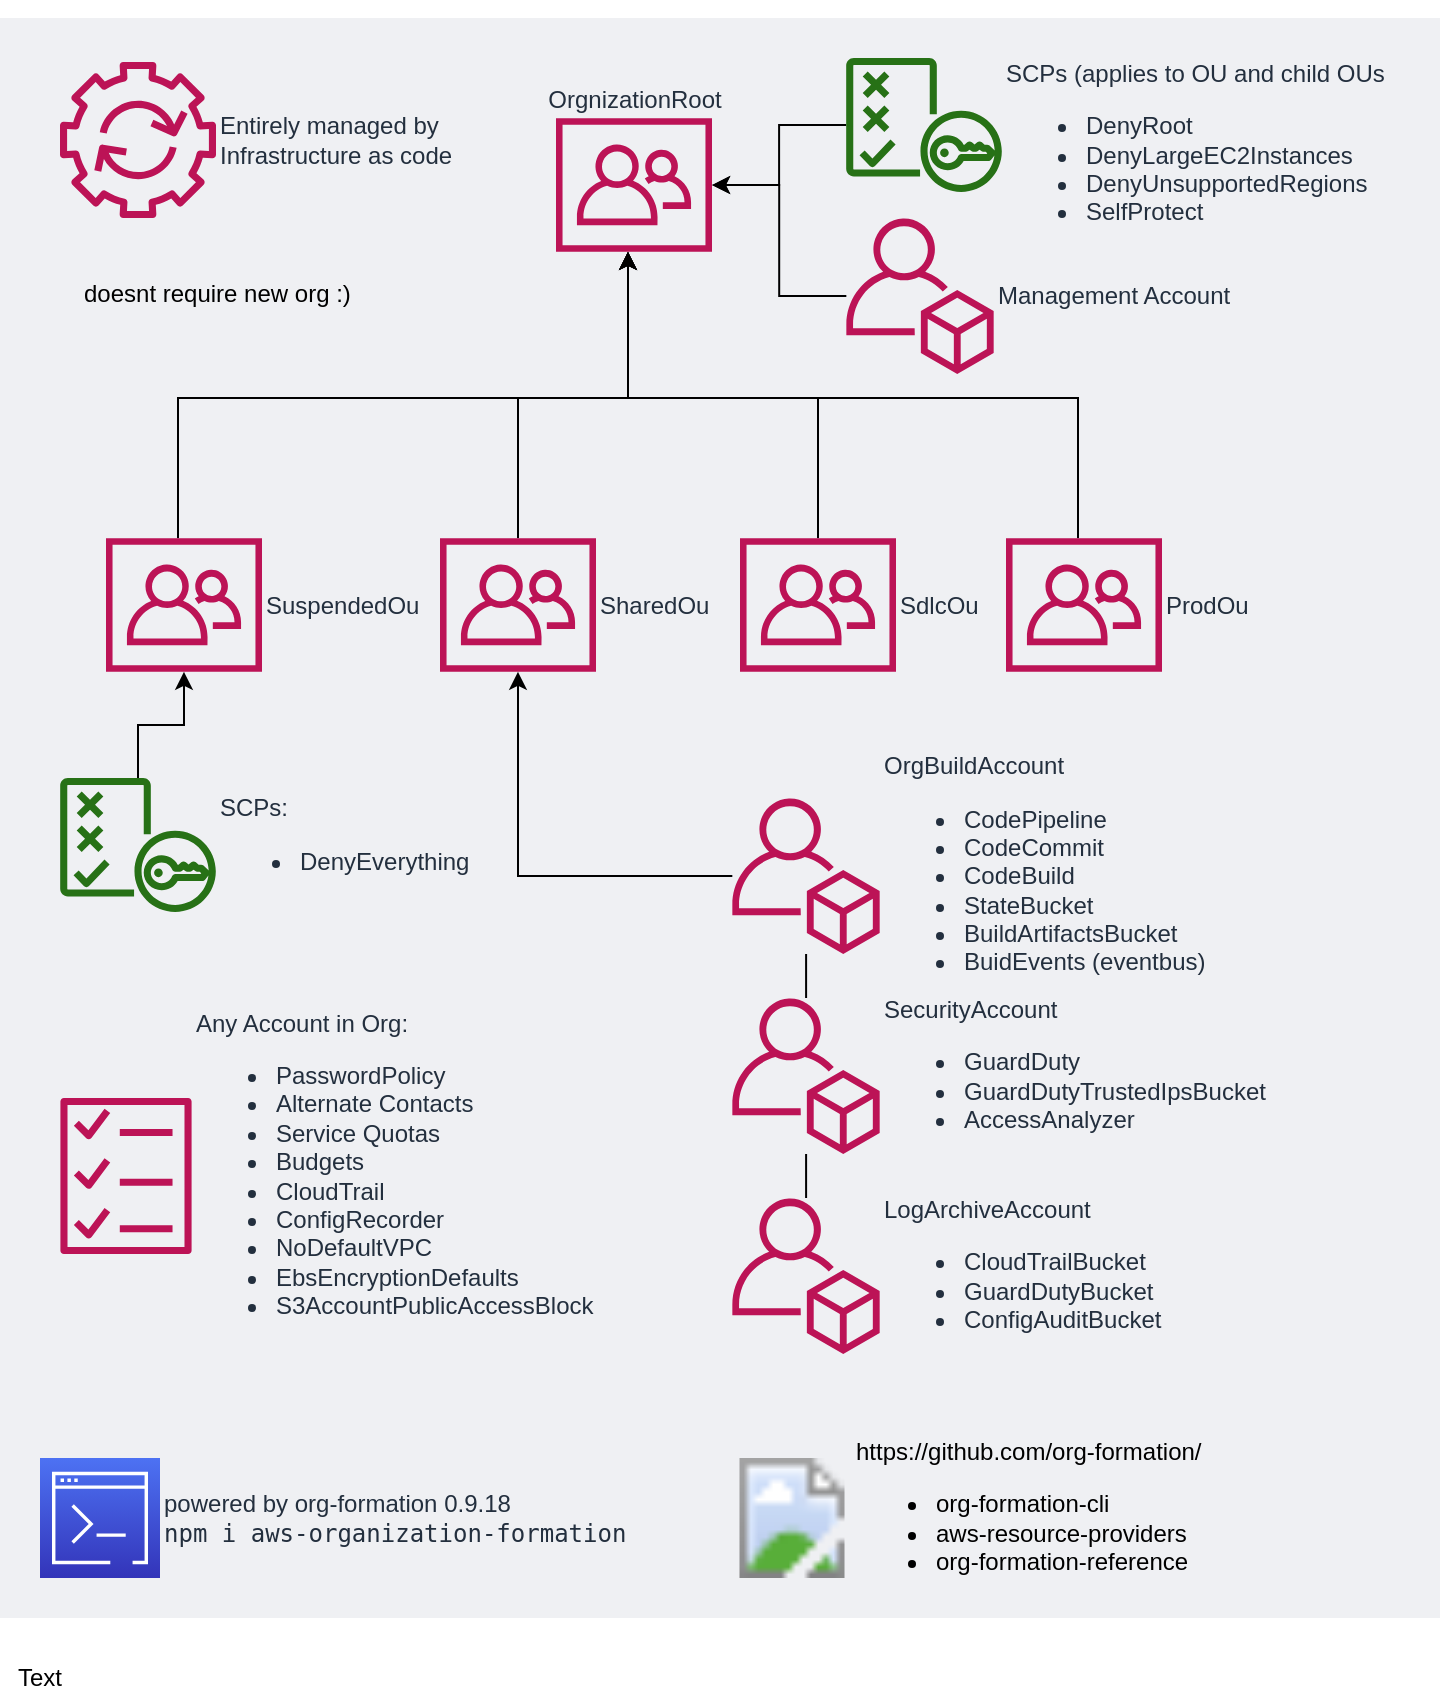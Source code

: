 <mxfile version="12.4.2" type="device" pages="1"><diagram id="go0BJurrN4k5BXgnJoQ6" name="Page-1"><mxGraphModel dx="1106" dy="770" grid="1" gridSize="10" guides="1" tooltips="1" connect="1" arrows="1" fold="1" page="1" pageScale="1" pageWidth="827" pageHeight="1169" math="0" shadow="0"><root><mxCell id="0"/><mxCell id="1" parent="0"/><mxCell id="etCmGPvI7CmzT2WAhlql-39" value="" style="fillColor=#EFF0F3;strokeColor=none;dashed=0;verticalAlign=top;fontStyle=0;fontColor=#232F3D;labelBackgroundColor=#ffffff;" parent="1" vertex="1"><mxGeometry x="60" y="40" width="720" height="800" as="geometry"/></mxCell><mxCell id="etCmGPvI7CmzT2WAhlql-10" style="edgeStyle=orthogonalEdgeStyle;rounded=0;orthogonalLoop=1;jettySize=auto;html=1;" parent="1" source="etCmGPvI7CmzT2WAhlql-1" target="etCmGPvI7CmzT2WAhlql-15" edge="1"><mxGeometry relative="1" as="geometry"><mxPoint x="374" y="168" as="targetPoint"/><Array as="points"><mxPoint x="319" y="230"/><mxPoint x="374" y="230"/></Array></mxGeometry></mxCell><mxCell id="etCmGPvI7CmzT2WAhlql-1" value="&lt;span class=&quot;pl-ent&quot;&gt;SharedOu&lt;/span&gt;" style="outlineConnect=0;fontColor=#232F3E;gradientColor=none;fillColor=#BC1356;strokeColor=none;dashed=0;verticalLabelPosition=middle;verticalAlign=middle;align=left;html=1;fontSize=12;fontStyle=0;aspect=fixed;pointerEvents=1;shape=mxgraph.aws4.organizations_organizational_unit;labelPosition=right;" parent="1" vertex="1"><mxGeometry x="280" y="300" width="78" height="67" as="geometry"/></mxCell><mxCell id="etCmGPvI7CmzT2WAhlql-12" style="edgeStyle=orthogonalEdgeStyle;rounded=0;orthogonalLoop=1;jettySize=auto;html=1;" parent="1" source="etCmGPvI7CmzT2WAhlql-2" target="etCmGPvI7CmzT2WAhlql-15" edge="1"><mxGeometry relative="1" as="geometry"><mxPoint x="374" y="160" as="targetPoint"/><Array as="points"><mxPoint x="469" y="230"/><mxPoint x="374" y="230"/></Array></mxGeometry></mxCell><mxCell id="etCmGPvI7CmzT2WAhlql-2" value="&lt;span class=&quot;pl-ent&quot;&gt;SdlcOu&lt;/span&gt;" style="outlineConnect=0;fontColor=#232F3E;gradientColor=none;fillColor=#BC1356;strokeColor=none;dashed=0;verticalLabelPosition=middle;verticalAlign=middle;align=left;html=1;fontSize=12;fontStyle=0;aspect=fixed;pointerEvents=1;shape=mxgraph.aws4.organizations_organizational_unit;labelPosition=right;" parent="1" vertex="1"><mxGeometry x="430" y="300" width="78" height="67" as="geometry"/></mxCell><mxCell id="etCmGPvI7CmzT2WAhlql-13" style="edgeStyle=orthogonalEdgeStyle;rounded=0;orthogonalLoop=1;jettySize=auto;html=1;" parent="1" source="etCmGPvI7CmzT2WAhlql-3" target="etCmGPvI7CmzT2WAhlql-15" edge="1"><mxGeometry relative="1" as="geometry"><mxPoint x="374" y="168" as="targetPoint"/><Array as="points"><mxPoint x="599" y="230"/><mxPoint x="374" y="230"/></Array></mxGeometry></mxCell><mxCell id="etCmGPvI7CmzT2WAhlql-3" value="&lt;span class=&quot;pl-ent&quot;&gt;ProdOu&lt;/span&gt;" style="outlineConnect=0;fontColor=#232F3E;gradientColor=none;fillColor=#BC1356;strokeColor=none;dashed=0;verticalLabelPosition=middle;verticalAlign=middle;align=left;html=1;fontSize=12;fontStyle=0;aspect=fixed;pointerEvents=1;shape=mxgraph.aws4.organizations_organizational_unit;labelPosition=right;" parent="1" vertex="1"><mxGeometry x="563" y="300" width="78" height="67" as="geometry"/></mxCell><mxCell id="etCmGPvI7CmzT2WAhlql-9" style="edgeStyle=orthogonalEdgeStyle;rounded=0;orthogonalLoop=1;jettySize=auto;html=1;" parent="1" source="etCmGPvI7CmzT2WAhlql-7" target="etCmGPvI7CmzT2WAhlql-15" edge="1"><mxGeometry relative="1" as="geometry"><mxPoint x="374" y="168" as="targetPoint"/><Array as="points"><mxPoint x="149" y="230"/><mxPoint x="374" y="230"/></Array></mxGeometry></mxCell><mxCell id="etCmGPvI7CmzT2WAhlql-7" value="&lt;span class=&quot;pl-ent&quot;&gt;SuspendedOu&lt;br&gt;&lt;/span&gt;" style="outlineConnect=0;fontColor=#232F3E;gradientColor=none;fillColor=#BC1356;strokeColor=none;dashed=0;verticalLabelPosition=middle;verticalAlign=middle;align=left;html=1;fontSize=12;fontStyle=0;aspect=fixed;pointerEvents=1;shape=mxgraph.aws4.organizations_organizational_unit;labelPosition=right;" parent="1" vertex="1"><mxGeometry x="113" y="300" width="78" height="67" as="geometry"/></mxCell><mxCell id="etCmGPvI7CmzT2WAhlql-18" style="edgeStyle=orthogonalEdgeStyle;rounded=0;orthogonalLoop=1;jettySize=auto;html=1;" parent="1" source="etCmGPvI7CmzT2WAhlql-8" target="etCmGPvI7CmzT2WAhlql-15" edge="1"><mxGeometry relative="1" as="geometry"/></mxCell><mxCell id="etCmGPvI7CmzT2WAhlql-8" value="&lt;br&gt;&lt;br&gt;SCPs (applies to OU and child OUs&lt;br&gt;&lt;ul&gt;&lt;li&gt;DenyRoot&lt;/li&gt;&lt;li&gt;DenyLargeEC2Instances&lt;/li&gt;&lt;li&gt;DenyUnsupportedRegions&lt;/li&gt;&lt;li&gt;SelfProtect&lt;/li&gt;&lt;/ul&gt;" style="outlineConnect=0;fontColor=#232F3E;gradientColor=none;fillColor=#277116;strokeColor=none;dashed=0;verticalLabelPosition=middle;verticalAlign=middle;align=left;html=1;fontSize=12;fontStyle=0;aspect=fixed;pointerEvents=1;shape=mxgraph.aws4.policy;labelPosition=right;" parent="1" vertex="1"><mxGeometry x="483" y="60" width="78" height="67" as="geometry"/></mxCell><mxCell id="etCmGPvI7CmzT2WAhlql-24" style="edgeStyle=orthogonalEdgeStyle;rounded=0;orthogonalLoop=1;jettySize=auto;html=1;" parent="1" source="etCmGPvI7CmzT2WAhlql-14" target="etCmGPvI7CmzT2WAhlql-1" edge="1"><mxGeometry relative="1" as="geometry"><Array as="points"><mxPoint x="319" y="469"/></Array></mxGeometry></mxCell><mxCell id="etCmGPvI7CmzT2WAhlql-14" value="&lt;span class=&quot;pl-ent&quot;&gt;OrgBuildAccount&amp;nbsp;&lt;br&gt;&lt;ul&gt;&lt;li&gt;&lt;span class=&quot;pl-ent&quot;&gt;CodePipeline&lt;br&gt;&lt;/span&gt;&lt;/li&gt;&lt;li&gt;&lt;span class=&quot;pl-ent&quot;&gt;CodeCommit&lt;br&gt;&lt;/span&gt;&lt;/li&gt;&lt;li&gt;&lt;span class=&quot;pl-ent&quot;&gt;CodeBuild&lt;br&gt;&lt;/span&gt;&lt;/li&gt;&lt;li&gt;&lt;span class=&quot;pl-ent&quot;&gt;StateBucket&lt;/span&gt;&lt;br&gt;&lt;/li&gt;&lt;li&gt;&lt;span class=&quot;pl-ent&quot;&gt;BuildArtifactsBucket&lt;/span&gt;&lt;br&gt;&lt;/li&gt;&lt;li&gt;&lt;span class=&quot;pl-ent&quot;&gt;BuidEvents (eventbus)&lt;/span&gt;&lt;/li&gt;&lt;/ul&gt;&lt;/span&gt;" style="outlineConnect=0;fontColor=#232F3E;gradientColor=none;fillColor=#BC1356;strokeColor=none;dashed=0;verticalLabelPosition=middle;verticalAlign=middle;align=left;html=1;fontSize=12;fontStyle=0;aspect=fixed;pointerEvents=1;shape=mxgraph.aws4.organizations_account;labelPosition=right;" parent="1" vertex="1"><mxGeometry x="426" y="430" width="74" height="78" as="geometry"/></mxCell><mxCell id="etCmGPvI7CmzT2WAhlql-15" value="&lt;span class=&quot;pl-ent&quot;&gt;OrgnizationRoot&lt;br&gt;&lt;/span&gt;" style="outlineConnect=0;fontColor=#232F3E;gradientColor=none;fillColor=#BC1356;strokeColor=none;dashed=0;verticalLabelPosition=top;verticalAlign=bottom;align=center;html=1;fontSize=12;fontStyle=0;aspect=fixed;pointerEvents=1;shape=mxgraph.aws4.organizations_organizational_unit;labelPosition=center;" parent="1" vertex="1"><mxGeometry x="338" y="90" width="78" height="67" as="geometry"/></mxCell><mxCell id="etCmGPvI7CmzT2WAhlql-17" style="edgeStyle=orthogonalEdgeStyle;rounded=0;orthogonalLoop=1;jettySize=auto;html=1;" parent="1" source="etCmGPvI7CmzT2WAhlql-16" target="etCmGPvI7CmzT2WAhlql-15" edge="1"><mxGeometry relative="1" as="geometry"/></mxCell><mxCell id="etCmGPvI7CmzT2WAhlql-16" value="Management Account" style="outlineConnect=0;fontColor=#232F3E;gradientColor=none;fillColor=#BC1356;strokeColor=none;dashed=0;verticalLabelPosition=middle;verticalAlign=middle;align=left;html=1;fontSize=12;fontStyle=0;aspect=fixed;pointerEvents=1;shape=mxgraph.aws4.organizations_account;labelPosition=right;" parent="1" vertex="1"><mxGeometry x="483" y="140" width="74" height="78" as="geometry"/></mxCell><mxCell id="etCmGPvI7CmzT2WAhlql-26" style="edgeStyle=orthogonalEdgeStyle;rounded=0;orthogonalLoop=1;jettySize=auto;html=1;endArrow=none;endFill=0;" parent="1" source="etCmGPvI7CmzT2WAhlql-22" target="etCmGPvI7CmzT2WAhlql-14" edge="1"><mxGeometry relative="1" as="geometry"/></mxCell><mxCell id="etCmGPvI7CmzT2WAhlql-22" value="SecurityAccount&lt;br&gt;&lt;ul&gt;&lt;li&gt;&lt;span class=&quot;pl-ent&quot;&gt;GuardDuty&lt;/span&gt;&lt;/li&gt;&lt;li&gt;&lt;span class=&quot;pl-ent&quot;&gt;GuardDutyTrustedIpsBucket&lt;br&gt;&lt;/span&gt;&lt;/li&gt;&lt;li&gt;&lt;span class=&quot;pl-ent&quot;&gt;AccessAnalyzer&lt;br&gt;&lt;/span&gt;&lt;/li&gt;&lt;/ul&gt;" style="outlineConnect=0;fontColor=#232F3E;gradientColor=none;fillColor=#BC1356;strokeColor=none;dashed=0;verticalLabelPosition=middle;verticalAlign=middle;align=left;html=1;fontSize=12;fontStyle=0;aspect=fixed;pointerEvents=1;shape=mxgraph.aws4.organizations_account;labelPosition=right;" parent="1" vertex="1"><mxGeometry x="426" y="530" width="74" height="78" as="geometry"/></mxCell><mxCell id="etCmGPvI7CmzT2WAhlql-27" style="edgeStyle=orthogonalEdgeStyle;rounded=0;orthogonalLoop=1;jettySize=auto;html=1;endArrow=none;endFill=0;" parent="1" source="etCmGPvI7CmzT2WAhlql-23" target="etCmGPvI7CmzT2WAhlql-22" edge="1"><mxGeometry relative="1" as="geometry"/></mxCell><mxCell id="etCmGPvI7CmzT2WAhlql-23" value="LogArchiveAccount&lt;br&gt;&lt;ul&gt;&lt;li&gt;&lt;span class=&quot;pl-ent&quot;&gt;CloudTrailBucket&lt;/span&gt;&lt;br&gt;&lt;/li&gt;&lt;li&gt;&lt;span class=&quot;pl-ent&quot;&gt;GuardDutyBucket&lt;br&gt;&lt;/span&gt;&lt;/li&gt;&lt;li&gt;&lt;span class=&quot;pl-ent&quot;&gt;ConfigAuditBucket&lt;br&gt;&lt;/span&gt;&lt;/li&gt;&lt;/ul&gt;" style="outlineConnect=0;fontColor=#232F3E;gradientColor=none;fillColor=#BC1356;strokeColor=none;dashed=0;verticalLabelPosition=middle;verticalAlign=middle;align=left;html=1;fontSize=12;fontStyle=0;aspect=fixed;pointerEvents=1;shape=mxgraph.aws4.organizations_account;labelPosition=right;" parent="1" vertex="1"><mxGeometry x="426" y="630" width="74" height="78" as="geometry"/></mxCell><mxCell id="etCmGPvI7CmzT2WAhlql-29" style="edgeStyle=orthogonalEdgeStyle;rounded=0;orthogonalLoop=1;jettySize=auto;html=1;endArrow=classic;endFill=1;" parent="1" source="etCmGPvI7CmzT2WAhlql-30" target="etCmGPvI7CmzT2WAhlql-7" edge="1"><mxGeometry relative="1" as="geometry"><mxPoint x="152" y="420" as="sourcePoint"/><Array as="points"/></mxGeometry></mxCell><mxCell id="etCmGPvI7CmzT2WAhlql-30" value="SCPs:&lt;br&gt;&lt;ul&gt;&lt;li&gt;DenyEverything&lt;/li&gt;&lt;/ul&gt;" style="outlineConnect=0;fontColor=#232F3E;gradientColor=none;fillColor=#277116;strokeColor=none;dashed=0;verticalLabelPosition=middle;verticalAlign=middle;align=left;html=1;fontSize=12;fontStyle=0;aspect=fixed;pointerEvents=1;shape=mxgraph.aws4.policy;labelPosition=right;" parent="1" vertex="1"><mxGeometry x="90" y="420" width="78" height="67" as="geometry"/></mxCell><mxCell id="etCmGPvI7CmzT2WAhlql-37" value="Any Account in Org:&lt;br&gt;&lt;ul&gt;&lt;li&gt;PasswordPolicy&lt;/li&gt;&lt;li&gt;Alternate Contacts&lt;br&gt;&lt;/li&gt;&lt;li&gt;Service Quotas&lt;/li&gt;&lt;li&gt;Budgets&lt;br&gt;&lt;/li&gt;&lt;li&gt;CloudTrail&lt;/li&gt;&lt;li&gt;ConfigRecorder&lt;/li&gt;&lt;li&gt;NoDefaultVPC&lt;/li&gt;&lt;li&gt;EbsEncryptionDefaults&lt;/li&gt;&lt;li&gt;S3AccountPublicAccessBlock&lt;/li&gt;&lt;/ul&gt;" style="outlineConnect=0;fontColor=#232F3E;gradientColor=none;fillColor=#BC1356;strokeColor=none;dashed=0;verticalLabelPosition=middle;verticalAlign=middle;align=left;html=1;fontSize=12;fontStyle=0;aspect=fixed;pointerEvents=1;shape=mxgraph.aws4.checklist;labelBackgroundColor=none;labelPosition=right;" parent="1" vertex="1"><mxGeometry x="90" y="580" width="66" height="78" as="geometry"/></mxCell><mxCell id="etCmGPvI7CmzT2WAhlql-38" value="Entirely managed by &lt;br&gt;Infrastructure as code" style="outlineConnect=0;fontColor=#232F3E;gradientColor=none;fillColor=#BC1356;strokeColor=none;dashed=0;verticalLabelPosition=middle;verticalAlign=middle;align=left;html=1;fontSize=12;fontStyle=0;aspect=fixed;pointerEvents=1;shape=mxgraph.aws4.automation;labelBackgroundColor=none;labelPosition=right;" parent="1" vertex="1"><mxGeometry x="90" y="62" width="78" height="78" as="geometry"/></mxCell><mxCell id="etCmGPvI7CmzT2WAhlql-42" value="powered by org-formation 0.9.18&lt;br&gt;&lt;code class=&quot;flex-auto truncate db&quot; title=&quot;Copy Command to Clipboard&quot;&gt;npm i aws-organization-formation&lt;/code&gt;" style="outlineConnect=0;fontColor=#232F3E;gradientColor=#4D72F3;gradientDirection=north;fillColor=#3334B9;strokeColor=#ffffff;dashed=0;verticalLabelPosition=middle;verticalAlign=middle;align=left;html=1;fontSize=12;fontStyle=0;aspect=fixed;shape=mxgraph.aws4.resourceIcon;resIcon=mxgraph.aws4.command_line_interface;labelBackgroundColor=none;labelPosition=right;" parent="1" vertex="1"><mxGeometry x="80" y="760" width="60" height="60" as="geometry"/></mxCell><mxCell id="etCmGPvI7CmzT2WAhlql-43" value="https://github.com/org-formation/&lt;br&gt;&lt;ul&gt;&lt;li&gt;org-formation-cli&lt;/li&gt;&lt;li&gt;aws-resource-providers&lt;/li&gt;&lt;li&gt;org-formation-reference&lt;/li&gt;&lt;/ul&gt;" style="shape=image;html=1;verticalLabelPosition=middle;labelBackgroundColor=none;verticalAlign=middle;imageAspect=1;aspect=fixed;image=https://pbs.twimg.com/profile_images/1414990564408262661/r6YemvF9_400x400.jpg;labelPosition=right;align=left;" parent="1" vertex="1"><mxGeometry x="426" y="760" width="60" height="60" as="geometry"/></mxCell><mxCell id="Due61HRd0XnZQhildBP9-2" value="Text" style="text;html=1;strokeColor=none;fillColor=none;align=center;verticalAlign=middle;whiteSpace=wrap;rounded=0;" vertex="1" parent="1"><mxGeometry x="60" y="860" width="40" height="20" as="geometry"/></mxCell><mxCell id="Due61HRd0XnZQhildBP9-3" value="doesnt require new org :)" style="text;html=1;" vertex="1" parent="1"><mxGeometry x="100" y="164" width="160" height="30" as="geometry"/></mxCell></root></mxGraphModel></diagram></mxfile>